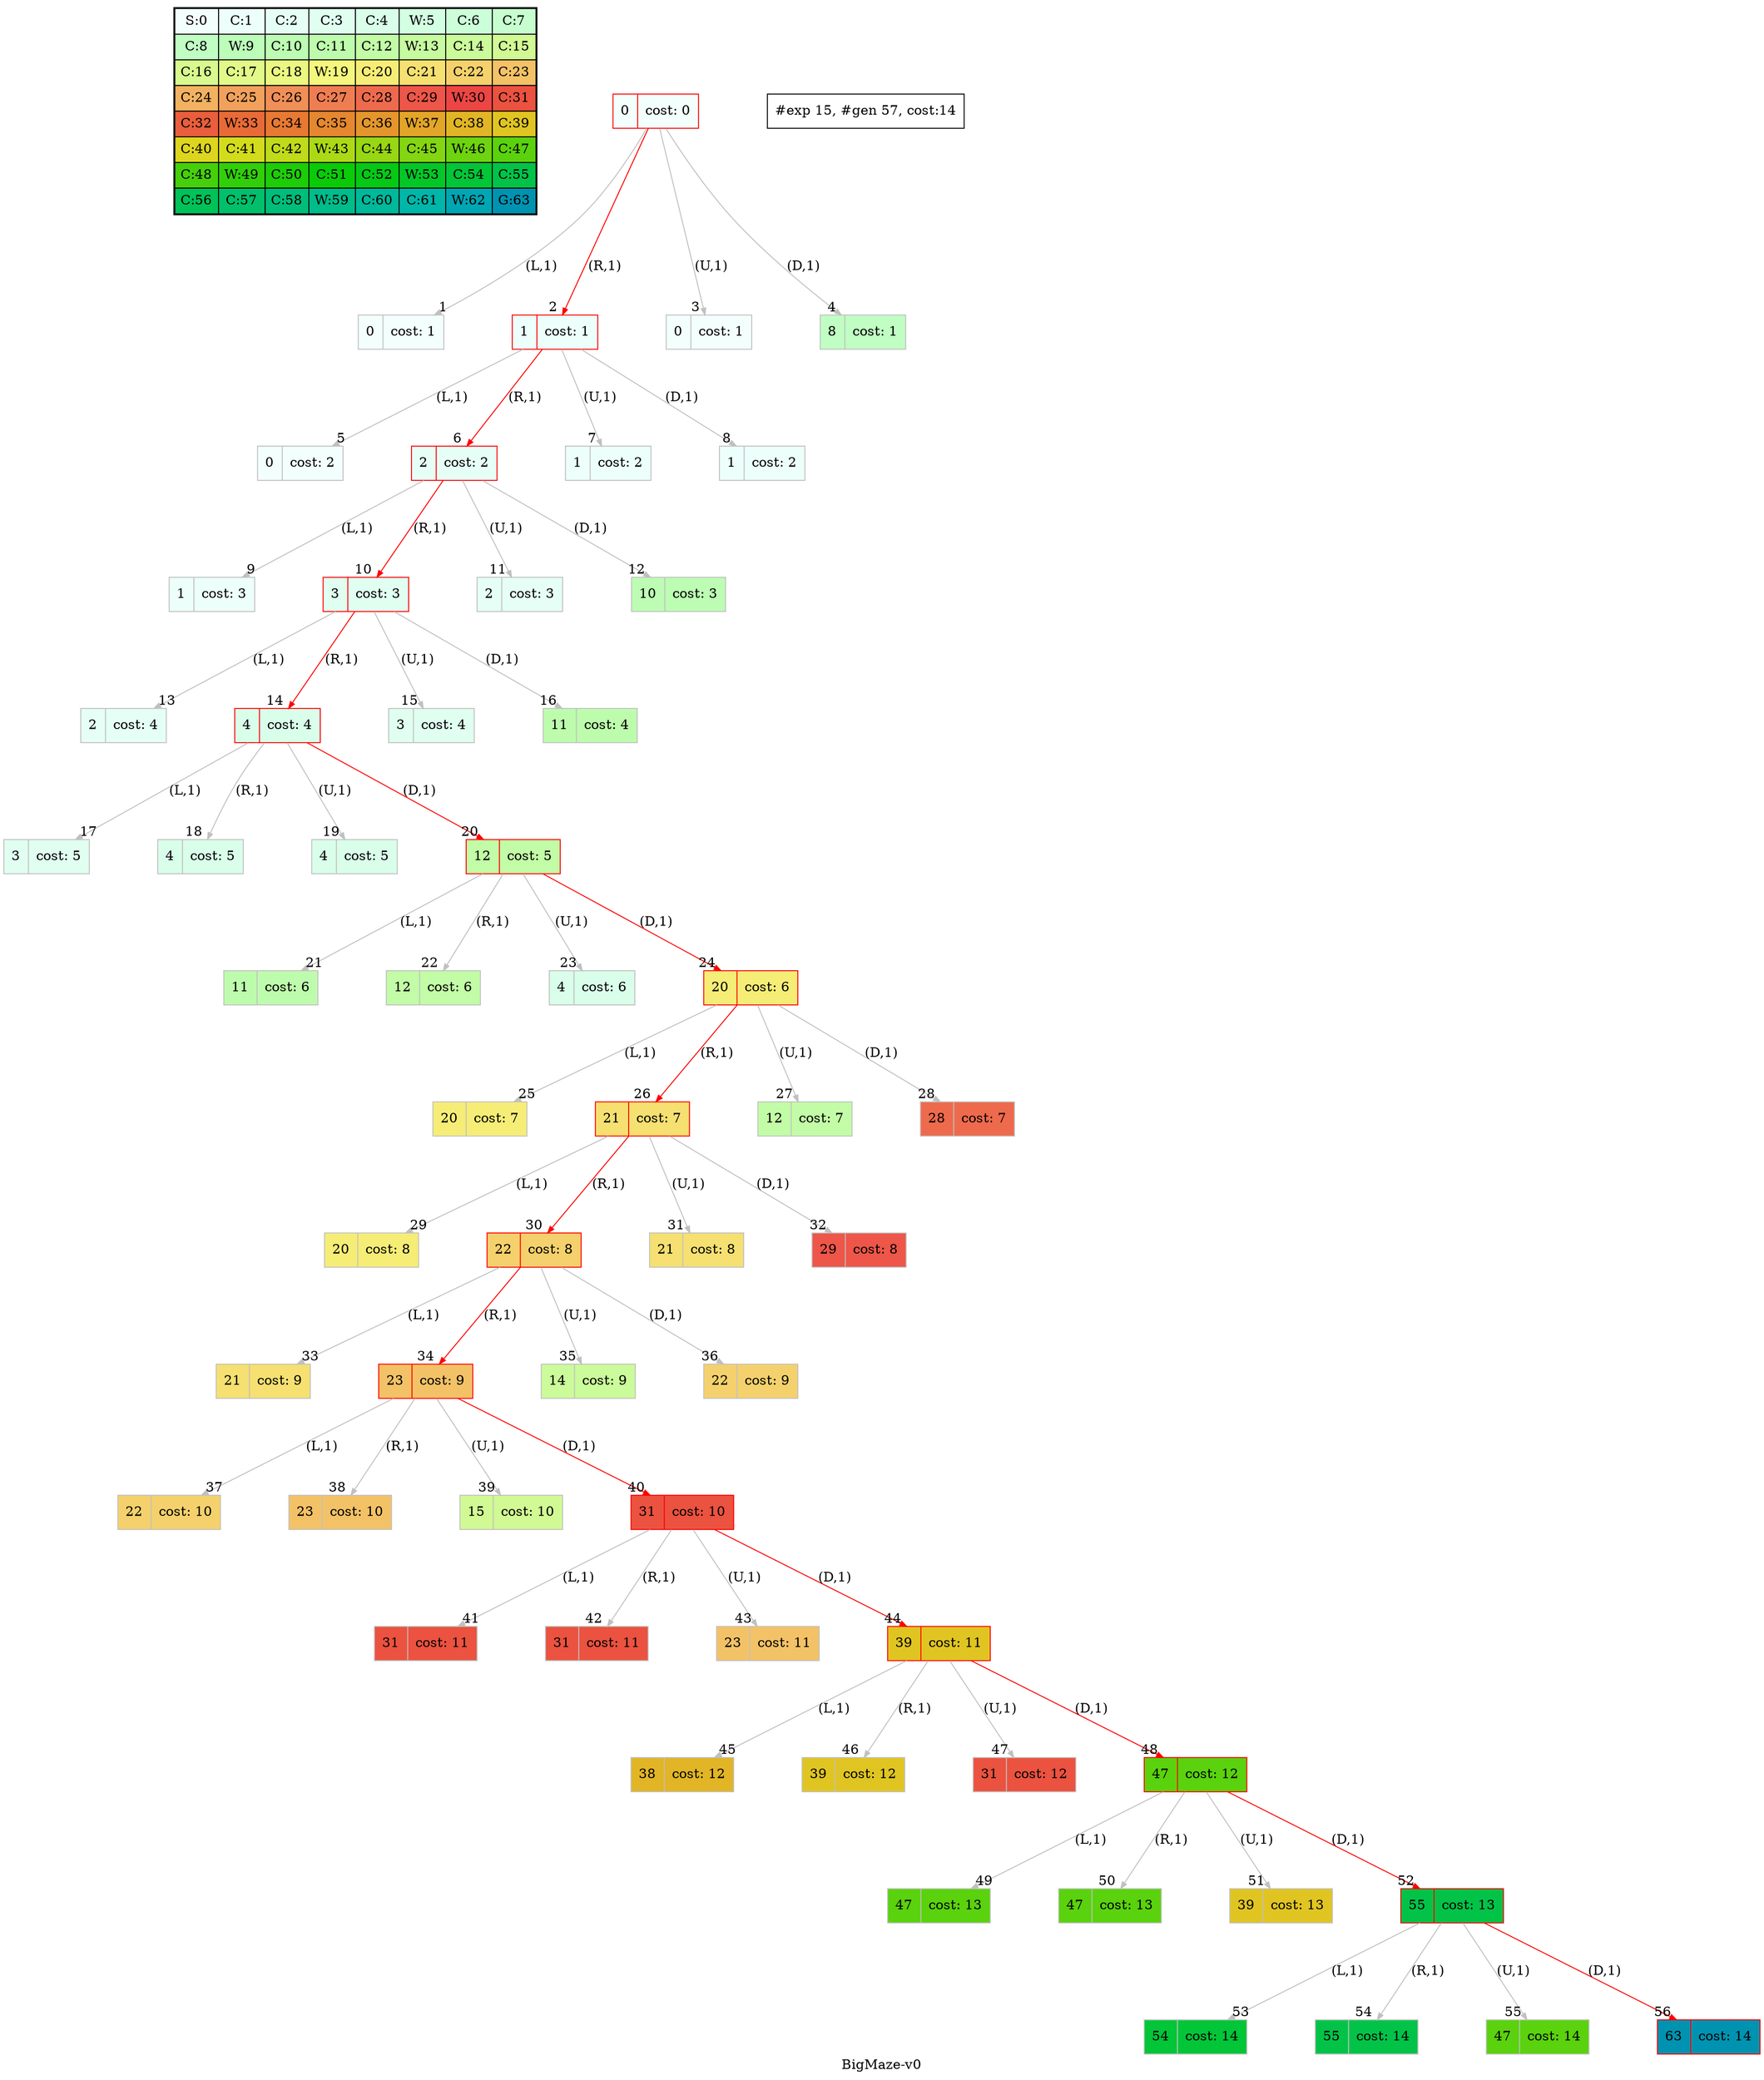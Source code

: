 digraph BigMaze { label="BigMaze-v0" nodesep=1 ranksep="1.2" node [shape=record] edge [arrowsize=0.7] 
subgraph MAP {label=Map;map [shape=plaintext label=<<table border="1" cellpadding="5" cellspacing="0" cellborder="1"><tr><td bgcolor="0.46862745 0.04925994 0.99969645 1.        ">S:0</td><td bgcolor="0.45294118 0.07385253 0.99931706 1.        ">C:1</td><td bgcolor="0.4372549  0.09840028 0.99878599 1.        ">C:2</td><td bgcolor="0.42156863 0.12288829 0.99810333 1.        ">C:3</td><td bgcolor="0.40588235 0.1473017  0.99726917 1.        ">C:4</td><td bgcolor="0.39019608 0.17162568 0.99628365 1.        ">W:5</td><td bgcolor="0.3745098  0.19584547 0.99514692 1.        ">C:6</td><td bgcolor="0.35882353 0.21994636 0.99385914 1.        ">C:7</td></tr><tr><td bgcolor="0.34313725 0.24391372 0.99242051 1.        ">C:8</td><td bgcolor="0.32745098 0.267733   0.99083125 1.        ">W:9</td><td bgcolor="0.31176471 0.29138975 0.98909161 1.        ">C:10</td><td bgcolor="0.29607843 0.31486959 0.98720184 1.        ">C:11</td><td bgcolor="0.28039216 0.33815827 0.98516223 1.        ">C:12</td><td bgcolor="0.26470588 0.36124167 0.9829731  1.        ">W:13</td><td bgcolor="0.24901961 0.38410575 0.98063477 1.        ">C:14</td><td bgcolor="0.23333333 0.40673664 0.9781476  1.        ">C:15</td></tr><tr><td bgcolor="0.21764706 0.42912061 0.97551197 1.        ">C:16</td><td bgcolor="0.20196078 0.45124406 0.97272827 1.        ">C:17</td><td bgcolor="0.18627451 0.47309356 0.96979694 1.        ">C:18</td><td bgcolor="0.17058824 0.49465584 0.9667184  1.        ">W:19</td><td bgcolor="0.15490196 0.51591783 0.96349314 1.        ">C:20</td><td bgcolor="0.13921569 0.5368666  0.96012165 1.        ">C:21</td><td bgcolor="0.12352941 0.55748944 0.95660442 1.        ">C:22</td><td bgcolor="0.10784314 0.57777383 0.952942   1.        ">C:23</td></tr><tr><td bgcolor="0.09215686 0.59770746 0.94913494 1.        ">C:24</td><td bgcolor="0.07647059 0.61727822 0.94518383 1.        ">C:25</td><td bgcolor="0.06078431 0.63647424 0.94108925 1.        ">C:26</td><td bgcolor="0.04509804 0.65528385 0.93685184 1.        ">C:27</td><td bgcolor="0.02941176 0.67369564 0.93247223 1.        ">C:28</td><td bgcolor="0.01372549 0.69169844 0.92795109 1.        ">C:29</td><td bgcolor="0.00196078 0.70928131 0.92328911 1.        ">W:30</td><td bgcolor="0.01764706 0.72643357 0.91848699 1.        ">C:31</td></tr><tr><td bgcolor="0.03333333 0.74314483 0.91354546 1.        ">C:32</td><td bgcolor="0.04901961 0.75940492 0.90846527 1.        ">W:33</td><td bgcolor="0.06470588 0.77520398 0.9032472  1.        ">C:34</td><td bgcolor="0.08039216 0.79053241 0.89789203 1.        ">C:35</td><td bgcolor="0.09607843 0.80538092 0.89240058 1.        ">C:36</td><td bgcolor="0.11176471 0.81974048 0.88677369 1.        ">W:37</td><td bgcolor="0.12745098 0.83360239 0.88101219 1.        ">C:38</td><td bgcolor="0.14313725 0.84695821 0.87511698 1.        ">C:39</td></tr><tr><td bgcolor="0.15882353 0.85979985 0.86908895 1.        ">C:40</td><td bgcolor="0.1745098  0.87211951 0.862929   1.        ">C:41</td><td bgcolor="0.19019608 0.88390971 0.85663808 1.        ">C:42</td><td bgcolor="0.20588235 0.89516329 0.85021714 1.        ">W:43</td><td bgcolor="0.22156863 0.90587342 0.84366715 1.        ">C:44</td><td bgcolor="0.2372549  0.9160336  0.83698911 1.        ">C:45</td><td bgcolor="0.25294118 0.92563766 0.83018403 1.        ">W:46</td><td bgcolor="0.26862745 0.93467977 0.82325295 1.        ">C:47</td></tr><tr><td bgcolor="0.28431373 0.94315443 0.81619691 1.        ">C:48</td><td bgcolor="0.3        0.95105652 0.80901699 1.        ">W:49</td><td bgcolor="0.31568627 0.95838122 0.80171428 1.        ">C:50</td><td bgcolor="0.33137255 0.96512409 0.79428989 1.        ">C:51</td><td bgcolor="0.34705882 0.97128103 0.78674494 1.        ">C:52</td><td bgcolor="0.3627451  0.97684832 0.77908057 1.        ">W:53</td><td bgcolor="0.37843137 0.98182256 0.77129796 1.        ">C:54</td><td bgcolor="0.39411765 0.98620075 0.76339828 1.        ">C:55</td></tr><tr><td bgcolor="0.40980392 0.98998021 0.75538273 1.        ">C:56</td><td bgcolor="0.4254902  0.99315867 0.74725253 1.        ">C:57</td><td bgcolor="0.44117647 0.99573418 0.73900892 1.        ">C:58</td><td bgcolor="0.45686275 0.99770518 0.73065313 1.        ">W:59</td><td bgcolor="0.47254902 0.99907048 0.72218645 1.        ">C:60</td><td bgcolor="0.48823529 0.99982925 0.71361015 1.        ">C:61</td><td bgcolor="0.51176471 0.99982925 0.70054304 1.        ">W:62</td><td bgcolor="0.52745098 0.99907048 0.69169844 1.        ">G:63</td></tr></table>>]} 
"0_0" [label="<f0>0 |<f1> cost: 0" style=filled color=grey fillcolor="0.46862745 0.04925994 0.99969645 1.        "];  
"0_0" [label="<f0>0 |<f1> cost: 0" style=filled color=black color=red fillcolor="0.46862745 0.04925994 0.99969645 1.        "];  "0_0.0-0" [label="<f0>0 |<f1> cost: 1" style=filled color=grey fillcolor="0.46862745 0.04925994 0.99969645 1.        "];   "0_0" -> "0_0.0-0" [label="(L,1)" headlabel=" 1 " color=grey ]; 
"0_0.1-1" [label="<f0>1 |<f1> cost: 1" style=filled color=grey color=red fillcolor="0.45294118 0.07385253 0.99931706 1.        "];   "0_0" -> "0_0.1-1" [label="(R,1)" headlabel=" 2 " color=grey color=red ]; 
"0_0.0-2" [label="<f0>0 |<f1> cost: 1" style=filled color=grey fillcolor="0.46862745 0.04925994 0.99969645 1.        "];   "0_0" -> "0_0.0-2" [label="(U,1)" headlabel=" 3 " color=grey ]; 
"0_0.8-3" [label="<f0>8 |<f1> cost: 1" style=filled color=grey fillcolor="0.34313725 0.24391372 0.99242051 1.        "];   "0_0" -> "0_0.8-3" [label="(D,1)" headlabel=" 4 " color=grey ]; 
"0_0.1-1" [label="<f0>1 |<f1> cost: 1" style=filled color=black color=red fillcolor="0.45294118 0.07385253 0.99931706 1.        "];  "0_0.1.0-0" [label="<f0>0 |<f1> cost: 2" style=filled color=grey fillcolor="0.46862745 0.04925994 0.99969645 1.        "];   "0_0.1-1" -> "0_0.1.0-0" [label="(L,1)" headlabel=" 5 " color=grey ]; 
"0_0.1.2-1" [label="<f0>2 |<f1> cost: 2" style=filled color=grey color=red fillcolor="0.4372549  0.09840028 0.99878599 1.        "];   "0_0.1-1" -> "0_0.1.2-1" [label="(R,1)" headlabel=" 6 " color=grey color=red ]; 
"0_0.1.1-2" [label="<f0>1 |<f1> cost: 2" style=filled color=grey fillcolor="0.45294118 0.07385253 0.99931706 1.        "];   "0_0.1-1" -> "0_0.1.1-2" [label="(U,1)" headlabel=" 7 " color=grey ]; 
"0_0.1.1-3" [label="<f0>1 |<f1> cost: 2" style=filled color=grey fillcolor="0.45294118 0.07385253 0.99931706 1.        "];   "0_0.1-1" -> "0_0.1.1-3" [label="(D,1)" headlabel=" 8 " color=grey ]; 
"0_0.1.2-1" [label="<f0>2 |<f1> cost: 2" style=filled color=black color=red fillcolor="0.4372549  0.09840028 0.99878599 1.        "];  "0_0.1.2.1-0" [label="<f0>1 |<f1> cost: 3" style=filled color=grey fillcolor="0.45294118 0.07385253 0.99931706 1.        "];   "0_0.1.2-1" -> "0_0.1.2.1-0" [label="(L,1)" headlabel=" 9 " color=grey ]; 
"0_0.1.2.3-1" [label="<f0>3 |<f1> cost: 3" style=filled color=grey color=red fillcolor="0.42156863 0.12288829 0.99810333 1.        "];   "0_0.1.2-1" -> "0_0.1.2.3-1" [label="(R,1)" headlabel=" 10 " color=grey color=red ]; 
"0_0.1.2.2-2" [label="<f0>2 |<f1> cost: 3" style=filled color=grey fillcolor="0.4372549  0.09840028 0.99878599 1.        "];   "0_0.1.2-1" -> "0_0.1.2.2-2" [label="(U,1)" headlabel=" 11 " color=grey ]; 
"0_0.1.2.10-3" [label="<f0>10 |<f1> cost: 3" style=filled color=grey fillcolor="0.31176471 0.29138975 0.98909161 1.        "];   "0_0.1.2-1" -> "0_0.1.2.10-3" [label="(D,1)" headlabel=" 12 " color=grey ]; 
"0_0.1.2.3-1" [label="<f0>3 |<f1> cost: 3" style=filled color=black color=red fillcolor="0.42156863 0.12288829 0.99810333 1.        "];  "0_0.1.2.3.2-0" [label="<f0>2 |<f1> cost: 4" style=filled color=grey fillcolor="0.4372549  0.09840028 0.99878599 1.        "];   "0_0.1.2.3-1" -> "0_0.1.2.3.2-0" [label="(L,1)" headlabel=" 13 " color=grey ]; 
"0_0.1.2.3.4-1" [label="<f0>4 |<f1> cost: 4" style=filled color=grey color=red fillcolor="0.40588235 0.1473017  0.99726917 1.        "];   "0_0.1.2.3-1" -> "0_0.1.2.3.4-1" [label="(R,1)" headlabel=" 14 " color=grey color=red ]; 
"0_0.1.2.3.3-2" [label="<f0>3 |<f1> cost: 4" style=filled color=grey fillcolor="0.42156863 0.12288829 0.99810333 1.        "];   "0_0.1.2.3-1" -> "0_0.1.2.3.3-2" [label="(U,1)" headlabel=" 15 " color=grey ]; 
"0_0.1.2.3.11-3" [label="<f0>11 |<f1> cost: 4" style=filled color=grey fillcolor="0.29607843 0.31486959 0.98720184 1.        "];   "0_0.1.2.3-1" -> "0_0.1.2.3.11-3" [label="(D,1)" headlabel=" 16 " color=grey ]; 
"0_0.1.2.3.4-1" [label="<f0>4 |<f1> cost: 4" style=filled color=black color=red fillcolor="0.40588235 0.1473017  0.99726917 1.        "];  "0_0.1.2.3.4.3-0" [label="<f0>3 |<f1> cost: 5" style=filled color=grey fillcolor="0.42156863 0.12288829 0.99810333 1.        "];   "0_0.1.2.3.4-1" -> "0_0.1.2.3.4.3-0" [label="(L,1)" headlabel=" 17 " color=grey ]; 
"0_0.1.2.3.4.4-1" [label="<f0>4 |<f1> cost: 5" style=filled color=grey fillcolor="0.40588235 0.1473017  0.99726917 1.        "];   "0_0.1.2.3.4-1" -> "0_0.1.2.3.4.4-1" [label="(R,1)" headlabel=" 18 " color=grey ]; 
"0_0.1.2.3.4.4-2" [label="<f0>4 |<f1> cost: 5" style=filled color=grey fillcolor="0.40588235 0.1473017  0.99726917 1.        "];   "0_0.1.2.3.4-1" -> "0_0.1.2.3.4.4-2" [label="(U,1)" headlabel=" 19 " color=grey ]; 
"0_0.1.2.3.4.12-3" [label="<f0>12 |<f1> cost: 5" style=filled color=grey color=red fillcolor="0.28039216 0.33815827 0.98516223 1.        "];   "0_0.1.2.3.4-1" -> "0_0.1.2.3.4.12-3" [label="(D,1)" headlabel=" 20 " color=grey color=red ]; 
"0_0.1.2.3.4.12-3" [label="<f0>12 |<f1> cost: 5" style=filled color=black color=red fillcolor="0.28039216 0.33815827 0.98516223 1.        "];  "0_0.1.2.3.4.12.11-0" [label="<f0>11 |<f1> cost: 6" style=filled color=grey fillcolor="0.29607843 0.31486959 0.98720184 1.        "];   "0_0.1.2.3.4.12-3" -> "0_0.1.2.3.4.12.11-0" [label="(L,1)" headlabel=" 21 " color=grey ]; 
"0_0.1.2.3.4.12.12-1" [label="<f0>12 |<f1> cost: 6" style=filled color=grey fillcolor="0.28039216 0.33815827 0.98516223 1.        "];   "0_0.1.2.3.4.12-3" -> "0_0.1.2.3.4.12.12-1" [label="(R,1)" headlabel=" 22 " color=grey ]; 
"0_0.1.2.3.4.12.4-2" [label="<f0>4 |<f1> cost: 6" style=filled color=grey fillcolor="0.40588235 0.1473017  0.99726917 1.        "];   "0_0.1.2.3.4.12-3" -> "0_0.1.2.3.4.12.4-2" [label="(U,1)" headlabel=" 23 " color=grey ]; 
"0_0.1.2.3.4.12.20-3" [label="<f0>20 |<f1> cost: 6" style=filled color=grey color=red fillcolor="0.15490196 0.51591783 0.96349314 1.        "];   "0_0.1.2.3.4.12-3" -> "0_0.1.2.3.4.12.20-3" [label="(D,1)" headlabel=" 24 " color=grey color=red ]; 
"0_0.1.2.3.4.12.20-3" [label="<f0>20 |<f1> cost: 6" style=filled color=black color=red fillcolor="0.15490196 0.51591783 0.96349314 1.        "];  "0_0.1.2.3.4.12.20.20-0" [label="<f0>20 |<f1> cost: 7" style=filled color=grey fillcolor="0.15490196 0.51591783 0.96349314 1.        "];   "0_0.1.2.3.4.12.20-3" -> "0_0.1.2.3.4.12.20.20-0" [label="(L,1)" headlabel=" 25 " color=grey ]; 
"0_0.1.2.3.4.12.20.21-1" [label="<f0>21 |<f1> cost: 7" style=filled color=grey color=red fillcolor="0.13921569 0.5368666  0.96012165 1.        "];   "0_0.1.2.3.4.12.20-3" -> "0_0.1.2.3.4.12.20.21-1" [label="(R,1)" headlabel=" 26 " color=grey color=red ]; 
"0_0.1.2.3.4.12.20.12-2" [label="<f0>12 |<f1> cost: 7" style=filled color=grey fillcolor="0.28039216 0.33815827 0.98516223 1.        "];   "0_0.1.2.3.4.12.20-3" -> "0_0.1.2.3.4.12.20.12-2" [label="(U,1)" headlabel=" 27 " color=grey ]; 
"0_0.1.2.3.4.12.20.28-3" [label="<f0>28 |<f1> cost: 7" style=filled color=grey fillcolor="0.02941176 0.67369564 0.93247223 1.        "];   "0_0.1.2.3.4.12.20-3" -> "0_0.1.2.3.4.12.20.28-3" [label="(D,1)" headlabel=" 28 " color=grey ]; 
"0_0.1.2.3.4.12.20.21-1" [label="<f0>21 |<f1> cost: 7" style=filled color=black color=red fillcolor="0.13921569 0.5368666  0.96012165 1.        "];  "0_0.1.2.3.4.12.20.21.20-0" [label="<f0>20 |<f1> cost: 8" style=filled color=grey fillcolor="0.15490196 0.51591783 0.96349314 1.        "];   "0_0.1.2.3.4.12.20.21-1" -> "0_0.1.2.3.4.12.20.21.20-0" [label="(L,1)" headlabel=" 29 " color=grey ]; 
"0_0.1.2.3.4.12.20.21.22-1" [label="<f0>22 |<f1> cost: 8" style=filled color=grey color=red fillcolor="0.12352941 0.55748944 0.95660442 1.        "];   "0_0.1.2.3.4.12.20.21-1" -> "0_0.1.2.3.4.12.20.21.22-1" [label="(R,1)" headlabel=" 30 " color=grey color=red ]; 
"0_0.1.2.3.4.12.20.21.21-2" [label="<f0>21 |<f1> cost: 8" style=filled color=grey fillcolor="0.13921569 0.5368666  0.96012165 1.        "];   "0_0.1.2.3.4.12.20.21-1" -> "0_0.1.2.3.4.12.20.21.21-2" [label="(U,1)" headlabel=" 31 " color=grey ]; 
"0_0.1.2.3.4.12.20.21.29-3" [label="<f0>29 |<f1> cost: 8" style=filled color=grey fillcolor="0.01372549 0.69169844 0.92795109 1.        "];   "0_0.1.2.3.4.12.20.21-1" -> "0_0.1.2.3.4.12.20.21.29-3" [label="(D,1)" headlabel=" 32 " color=grey ]; 
"0_0.1.2.3.4.12.20.21.22-1" [label="<f0>22 |<f1> cost: 8" style=filled color=black color=red fillcolor="0.12352941 0.55748944 0.95660442 1.        "];  "0_0.1.2.3.4.12.20.21.22.21-0" [label="<f0>21 |<f1> cost: 9" style=filled color=grey fillcolor="0.13921569 0.5368666  0.96012165 1.        "];   "0_0.1.2.3.4.12.20.21.22-1" -> "0_0.1.2.3.4.12.20.21.22.21-0" [label="(L,1)" headlabel=" 33 " color=grey ]; 
"0_0.1.2.3.4.12.20.21.22.23-1" [label="<f0>23 |<f1> cost: 9" style=filled color=grey color=red fillcolor="0.10784314 0.57777383 0.952942   1.        "];   "0_0.1.2.3.4.12.20.21.22-1" -> "0_0.1.2.3.4.12.20.21.22.23-1" [label="(R,1)" headlabel=" 34 " color=grey color=red ]; 
"0_0.1.2.3.4.12.20.21.22.14-2" [label="<f0>14 |<f1> cost: 9" style=filled color=grey fillcolor="0.24901961 0.38410575 0.98063477 1.        "];   "0_0.1.2.3.4.12.20.21.22-1" -> "0_0.1.2.3.4.12.20.21.22.14-2" [label="(U,1)" headlabel=" 35 " color=grey ]; 
"0_0.1.2.3.4.12.20.21.22.22-3" [label="<f0>22 |<f1> cost: 9" style=filled color=grey fillcolor="0.12352941 0.55748944 0.95660442 1.        "];   "0_0.1.2.3.4.12.20.21.22-1" -> "0_0.1.2.3.4.12.20.21.22.22-3" [label="(D,1)" headlabel=" 36 " color=grey ]; 
"0_0.1.2.3.4.12.20.21.22.23-1" [label="<f0>23 |<f1> cost: 9" style=filled color=black color=red fillcolor="0.10784314 0.57777383 0.952942   1.        "];  "0_0.1.2.3.4.12.20.21.22.23.22-0" [label="<f0>22 |<f1> cost: 10" style=filled color=grey fillcolor="0.12352941 0.55748944 0.95660442 1.        "];   "0_0.1.2.3.4.12.20.21.22.23-1" -> "0_0.1.2.3.4.12.20.21.22.23.22-0" [label="(L,1)" headlabel=" 37 " color=grey ]; 
"0_0.1.2.3.4.12.20.21.22.23.23-1" [label="<f0>23 |<f1> cost: 10" style=filled color=grey fillcolor="0.10784314 0.57777383 0.952942   1.        "];   "0_0.1.2.3.4.12.20.21.22.23-1" -> "0_0.1.2.3.4.12.20.21.22.23.23-1" [label="(R,1)" headlabel=" 38 " color=grey ]; 
"0_0.1.2.3.4.12.20.21.22.23.15-2" [label="<f0>15 |<f1> cost: 10" style=filled color=grey fillcolor="0.23333333 0.40673664 0.9781476  1.        "];   "0_0.1.2.3.4.12.20.21.22.23-1" -> "0_0.1.2.3.4.12.20.21.22.23.15-2" [label="(U,1)" headlabel=" 39 " color=grey ]; 
"0_0.1.2.3.4.12.20.21.22.23.31-3" [label="<f0>31 |<f1> cost: 10" style=filled color=grey color=red fillcolor="0.01764706 0.72643357 0.91848699 1.        "];   "0_0.1.2.3.4.12.20.21.22.23-1" -> "0_0.1.2.3.4.12.20.21.22.23.31-3" [label="(D,1)" headlabel=" 40 " color=grey color=red ]; 
"0_0.1.2.3.4.12.20.21.22.23.31-3" [label="<f0>31 |<f1> cost: 10" style=filled color=black color=red fillcolor="0.01764706 0.72643357 0.91848699 1.        "];  "0_0.1.2.3.4.12.20.21.22.23.31.31-0" [label="<f0>31 |<f1> cost: 11" style=filled color=grey fillcolor="0.01764706 0.72643357 0.91848699 1.        "];   "0_0.1.2.3.4.12.20.21.22.23.31-3" -> "0_0.1.2.3.4.12.20.21.22.23.31.31-0" [label="(L,1)" headlabel=" 41 " color=grey ]; 
"0_0.1.2.3.4.12.20.21.22.23.31.31-1" [label="<f0>31 |<f1> cost: 11" style=filled color=grey fillcolor="0.01764706 0.72643357 0.91848699 1.        "];   "0_0.1.2.3.4.12.20.21.22.23.31-3" -> "0_0.1.2.3.4.12.20.21.22.23.31.31-1" [label="(R,1)" headlabel=" 42 " color=grey ]; 
"0_0.1.2.3.4.12.20.21.22.23.31.23-2" [label="<f0>23 |<f1> cost: 11" style=filled color=grey fillcolor="0.10784314 0.57777383 0.952942   1.        "];   "0_0.1.2.3.4.12.20.21.22.23.31-3" -> "0_0.1.2.3.4.12.20.21.22.23.31.23-2" [label="(U,1)" headlabel=" 43 " color=grey ]; 
"0_0.1.2.3.4.12.20.21.22.23.31.39-3" [label="<f0>39 |<f1> cost: 11" style=filled color=grey color=red fillcolor="0.14313725 0.84695821 0.87511698 1.        "];   "0_0.1.2.3.4.12.20.21.22.23.31-3" -> "0_0.1.2.3.4.12.20.21.22.23.31.39-3" [label="(D,1)" headlabel=" 44 " color=grey color=red ]; 
"0_0.1.2.3.4.12.20.21.22.23.31.39-3" [label="<f0>39 |<f1> cost: 11" style=filled color=black color=red fillcolor="0.14313725 0.84695821 0.87511698 1.        "];  "0_0.1.2.3.4.12.20.21.22.23.31.39.38-0" [label="<f0>38 |<f1> cost: 12" style=filled color=grey fillcolor="0.12745098 0.83360239 0.88101219 1.        "];   "0_0.1.2.3.4.12.20.21.22.23.31.39-3" -> "0_0.1.2.3.4.12.20.21.22.23.31.39.38-0" [label="(L,1)" headlabel=" 45 " color=grey ]; 
"0_0.1.2.3.4.12.20.21.22.23.31.39.39-1" [label="<f0>39 |<f1> cost: 12" style=filled color=grey fillcolor="0.14313725 0.84695821 0.87511698 1.        "];   "0_0.1.2.3.4.12.20.21.22.23.31.39-3" -> "0_0.1.2.3.4.12.20.21.22.23.31.39.39-1" [label="(R,1)" headlabel=" 46 " color=grey ]; 
"0_0.1.2.3.4.12.20.21.22.23.31.39.31-2" [label="<f0>31 |<f1> cost: 12" style=filled color=grey fillcolor="0.01764706 0.72643357 0.91848699 1.        "];   "0_0.1.2.3.4.12.20.21.22.23.31.39-3" -> "0_0.1.2.3.4.12.20.21.22.23.31.39.31-2" [label="(U,1)" headlabel=" 47 " color=grey ]; 
"0_0.1.2.3.4.12.20.21.22.23.31.39.47-3" [label="<f0>47 |<f1> cost: 12" style=filled color=grey color=red fillcolor="0.26862745 0.93467977 0.82325295 1.        "];   "0_0.1.2.3.4.12.20.21.22.23.31.39-3" -> "0_0.1.2.3.4.12.20.21.22.23.31.39.47-3" [label="(D,1)" headlabel=" 48 " color=grey color=red ]; 
"0_0.1.2.3.4.12.20.21.22.23.31.39.47-3" [label="<f0>47 |<f1> cost: 12" style=filled color=black color=red fillcolor="0.26862745 0.93467977 0.82325295 1.        "];  "0_0.1.2.3.4.12.20.21.22.23.31.39.47.47-0" [label="<f0>47 |<f1> cost: 13" style=filled color=grey fillcolor="0.26862745 0.93467977 0.82325295 1.        "];   "0_0.1.2.3.4.12.20.21.22.23.31.39.47-3" -> "0_0.1.2.3.4.12.20.21.22.23.31.39.47.47-0" [label="(L,1)" headlabel=" 49 " color=grey ]; 
"0_0.1.2.3.4.12.20.21.22.23.31.39.47.47-1" [label="<f0>47 |<f1> cost: 13" style=filled color=grey fillcolor="0.26862745 0.93467977 0.82325295 1.        "];   "0_0.1.2.3.4.12.20.21.22.23.31.39.47-3" -> "0_0.1.2.3.4.12.20.21.22.23.31.39.47.47-1" [label="(R,1)" headlabel=" 50 " color=grey ]; 
"0_0.1.2.3.4.12.20.21.22.23.31.39.47.39-2" [label="<f0>39 |<f1> cost: 13" style=filled color=grey fillcolor="0.14313725 0.84695821 0.87511698 1.        "];   "0_0.1.2.3.4.12.20.21.22.23.31.39.47-3" -> "0_0.1.2.3.4.12.20.21.22.23.31.39.47.39-2" [label="(U,1)" headlabel=" 51 " color=grey ]; 
"0_0.1.2.3.4.12.20.21.22.23.31.39.47.55-3" [label="<f0>55 |<f1> cost: 13" style=filled color=grey color=red fillcolor="0.39411765 0.98620075 0.76339828 1.        "];   "0_0.1.2.3.4.12.20.21.22.23.31.39.47-3" -> "0_0.1.2.3.4.12.20.21.22.23.31.39.47.55-3" [label="(D,1)" headlabel=" 52 " color=grey color=red ]; 
"0_0.1.2.3.4.12.20.21.22.23.31.39.47.55-3" [label="<f0>55 |<f1> cost: 13" style=filled color=black color=red fillcolor="0.39411765 0.98620075 0.76339828 1.        "];  "0_0.1.2.3.4.12.20.21.22.23.31.39.47.55.54-0" [label="<f0>54 |<f1> cost: 14" style=filled color=grey fillcolor="0.37843137 0.98182256 0.77129796 1.        "];   "0_0.1.2.3.4.12.20.21.22.23.31.39.47.55-3" -> "0_0.1.2.3.4.12.20.21.22.23.31.39.47.55.54-0" [label="(L,1)" headlabel=" 53 " color=grey ]; 
"0_0.1.2.3.4.12.20.21.22.23.31.39.47.55.55-1" [label="<f0>55 |<f1> cost: 14" style=filled color=grey fillcolor="0.39411765 0.98620075 0.76339828 1.        "];   "0_0.1.2.3.4.12.20.21.22.23.31.39.47.55-3" -> "0_0.1.2.3.4.12.20.21.22.23.31.39.47.55.55-1" [label="(R,1)" headlabel=" 54 " color=grey ]; 
"0_0.1.2.3.4.12.20.21.22.23.31.39.47.55.47-2" [label="<f0>47 |<f1> cost: 14" style=filled color=grey fillcolor="0.26862745 0.93467977 0.82325295 1.        "];   "0_0.1.2.3.4.12.20.21.22.23.31.39.47.55-3" -> "0_0.1.2.3.4.12.20.21.22.23.31.39.47.55.47-2" [label="(U,1)" headlabel=" 55 " color=grey ]; 
"0_0.1.2.3.4.12.20.21.22.23.31.39.47.55.63-3" [label="<f0>63 |<f1> cost: 14" style=filled color=black color=red fillcolor="0.52745098 0.99907048 0.69169844 1.        "]; /*GOALSTATE*/  "0_0.1.2.3.4.12.20.21.22.23.31.39.47.55-3" -> "0_0.1.2.3.4.12.20.21.22.23.31.39.47.55.63-3" [label="(D,1)" headlabel=" 56 " color=grey color=red ];
"#exp 15, #gen 57, cost:14" [ shape=box ]; }
